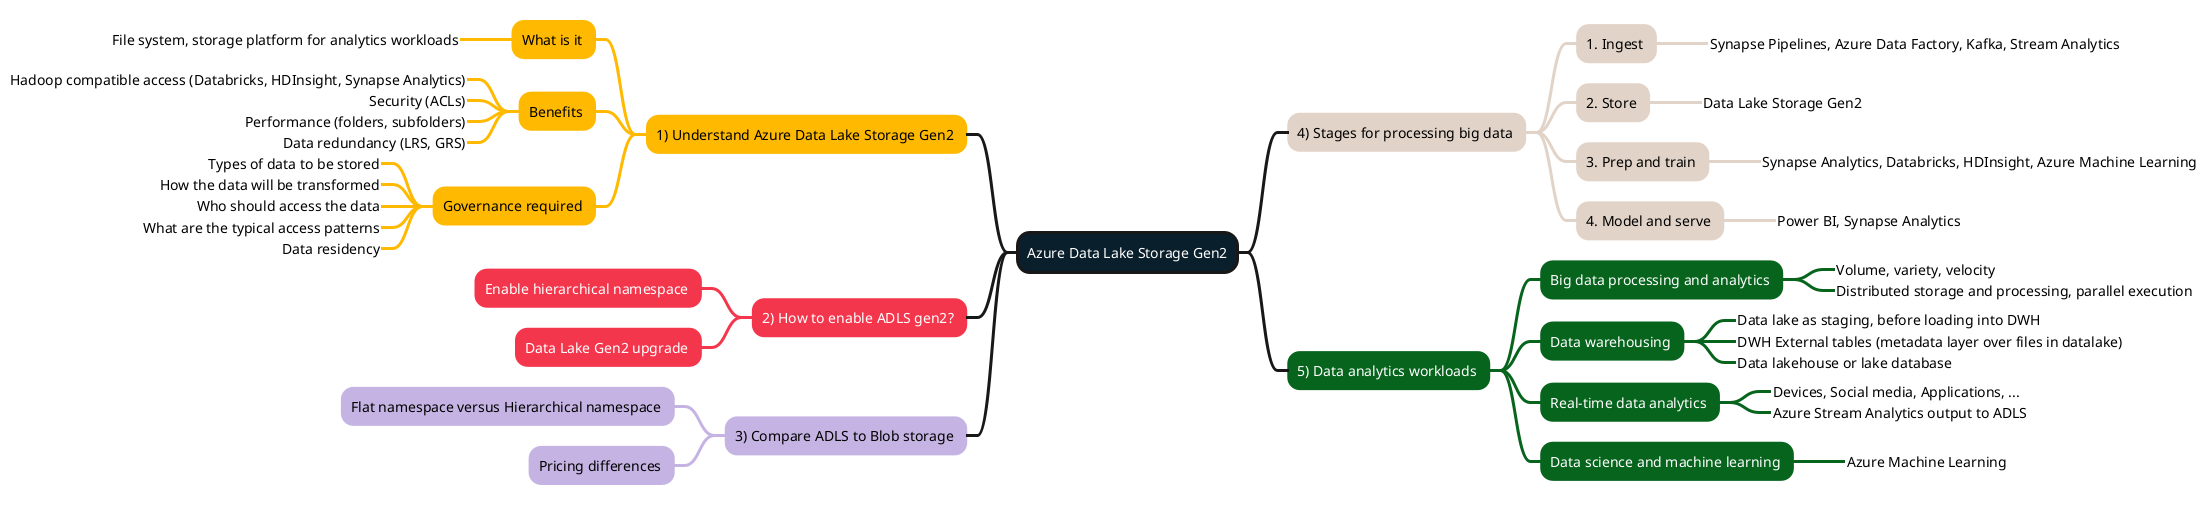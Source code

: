 @startmindmap
<style>

:depth(0) {
    BackgroundColor #091f2c
    FontColor #ffffff
    LineThickness 3.0
}
.topic1 {
    BackgroundColor #ffb900
    LineColor #ffb900
    LineThickness 3.0
    FontColor #000000
}
.topic2 {
    BackgroundColor #f4364c
    LineColor #f4364c
    LineThickness 3.0
    FontColor #ffffff
}
.topic3 {
    BackgroundColor #c5b4e3
    LineColor #c5b4e3
    LineThickness 3.0
    FontColor #000000
}
.topic4 {
    BackgroundColor #e1d3c7
    LineColor #e1d3c7
    LineThickness 3.0
    FontColor #000000
}
.topic5 {
    BackgroundColor #07641d
    LineColor #07641d
    LineThickness 3.0
    FontColor #ffffff
}
</style>
+ Azure Data Lake Storage Gen2
-- 1) Understand Azure Data Lake Storage Gen2 <<topic1>>
--- What is it <<topic1>>
----_ File system, storage platform for analytics workloads
--- Benefits <<topic1>>
----_ Hadoop compatible access (Databricks, HDInsight, Synapse Analytics)
----_ Security (ACLs)
----_ Performance (folders, subfolders)
----_ Data redundancy (LRS, GRS)
--- Governance required <<topic1>>
----_ Types of data to be stored
----_ How the data will be transformed
----_ Who should access the data
----_ What are the typical access patterns
----_ Data residency
-- 2) How to enable ADLS gen2? <<topic2>>
--- Enable hierarchical namespace <<topic2>>
--- Data Lake Gen2 upgrade <<topic2>>
-- 3) Compare ADLS to Blob storage <<topic3>>
--- Flat namespace versus Hierarchical namespace <<topic3>>
--- Pricing differences <<topic3>>
++ 4) Stages for processing big data <<topic4>>
+++ 1. Ingest <<topic4>>
++++_ Synapse Pipelines, Azure Data Factory, Kafka, Stream Analytics
+++ 2. Store <<topic4>>
++++_ Data Lake Storage Gen2
+++ 3. Prep and train <<topic4>>
++++_ Synapse Analytics, Databricks, HDInsight, Azure Machine Learning
+++ 4. Model and serve <<topic4>>
++++_ Power BI, Synapse Analytics
++ 5) Data analytics workloads <<topic5>>
+++ Big data processing and analytics <<topic5>>
++++_ Volume, variety, velocity
++++_ Distributed storage and processing, parallel execution
+++ Data warehousing <<topic5>>
++++_ Data lake as staging, before loading into DWH
++++_ DWH External tables (metadata layer over files in datalake)
++++_ Data lakehouse or lake database
+++ Real-time data analytics <<topic5>>
++++_ Devices, Social media, Applications, ...
++++_ Azure Stream Analytics output to ADLS
+++ Data science and machine learning <<topic5>>
++++_ Azure Machine Learning
@endmindmap